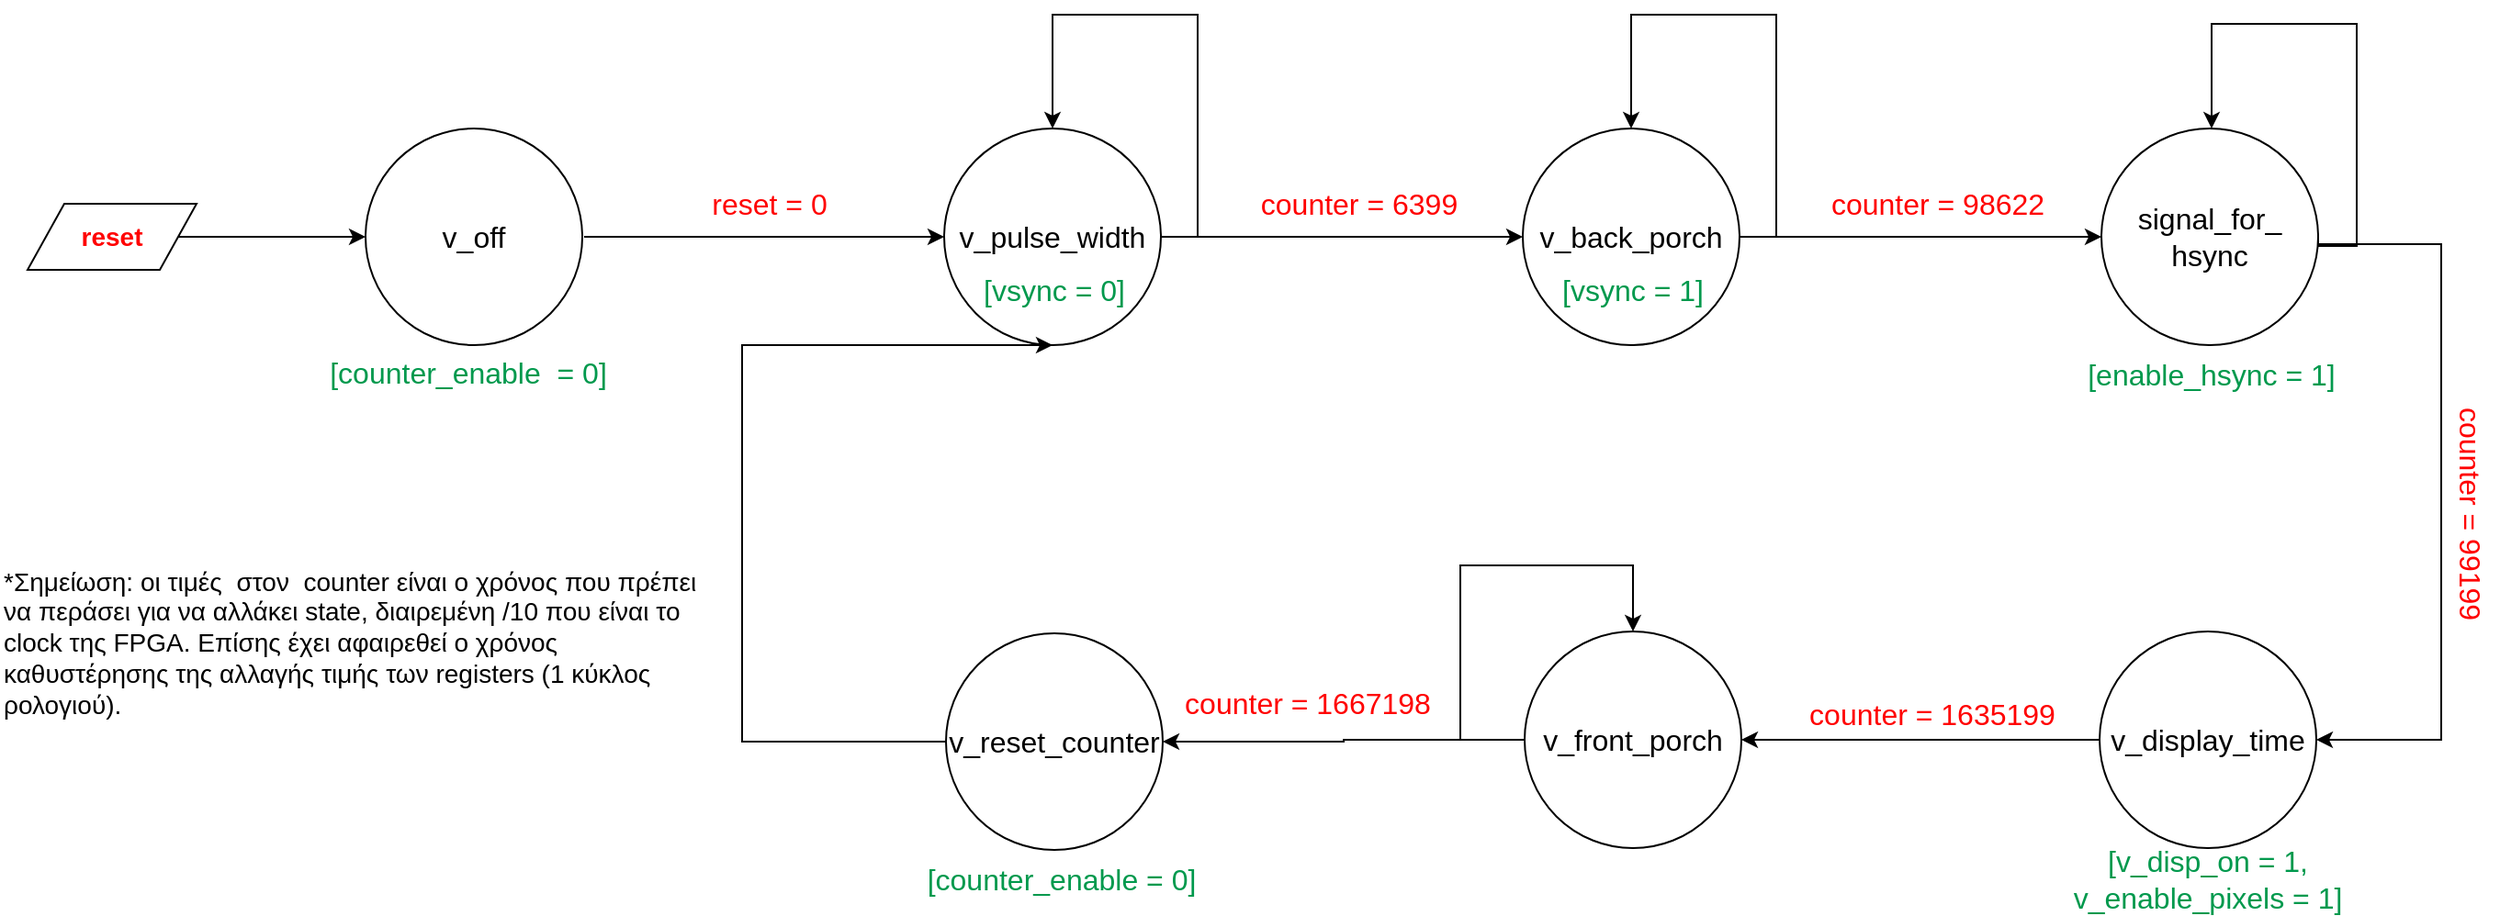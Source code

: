 <mxfile version="20.2.3" type="device"><diagram id="gK3Tvb7lYz1zMFmj6UZs" name="Page-1"><mxGraphModel dx="1673" dy="1018" grid="0" gridSize="10" guides="1" tooltips="1" connect="1" arrows="1" fold="1" page="1" pageScale="1" pageWidth="1654" pageHeight="2336" math="0" shadow="0"><root><mxCell id="0"/><mxCell id="1" parent="0"/><mxCell id="-99W1Dbos3U2I2d4pPuj-1" value="&lt;font style=&quot;font-size: 16px;&quot;&gt;v_off&lt;/font&gt;" style="ellipse;whiteSpace=wrap;html=1;aspect=fixed;" vertex="1" parent="1"><mxGeometry x="321" y="569" width="118" height="118" as="geometry"/></mxCell><mxCell id="-99W1Dbos3U2I2d4pPuj-2" value="&lt;font style=&quot;font-size: 16px;&quot;&gt;v_pulse_width&lt;/font&gt;" style="ellipse;whiteSpace=wrap;html=1;aspect=fixed;" vertex="1" parent="1"><mxGeometry x="636" y="569" width="118" height="118" as="geometry"/></mxCell><mxCell id="-99W1Dbos3U2I2d4pPuj-3" value="" style="endArrow=classic;html=1;rounded=0;" edge="1" parent="1" target="-99W1Dbos3U2I2d4pPuj-2"><mxGeometry width="50" height="50" relative="1" as="geometry"><mxPoint x="440" y="628" as="sourcePoint"/><mxPoint x="936" y="425" as="targetPoint"/></mxGeometry></mxCell><mxCell id="-99W1Dbos3U2I2d4pPuj-4" value="reset = 0" style="text;html=1;align=center;verticalAlign=middle;whiteSpace=wrap;rounded=0;fontSize=16;fontColor=#FF0000;" vertex="1" parent="1"><mxGeometry x="461" y="595" width="160" height="30" as="geometry"/></mxCell><mxCell id="-99W1Dbos3U2I2d4pPuj-5" value="&lt;b&gt;&lt;font color=&quot;#ff0000&quot; style=&quot;font-size: 14px;&quot;&gt;reset&lt;/font&gt;&lt;/b&gt;" style="shape=parallelogram;perimeter=parallelogramPerimeter;whiteSpace=wrap;html=1;fixedSize=1;" vertex="1" parent="1"><mxGeometry x="137" y="610" width="92" height="36" as="geometry"/></mxCell><mxCell id="-99W1Dbos3U2I2d4pPuj-6" value="" style="endArrow=classic;html=1;rounded=0;fontSize=14;fontColor=#FF0000;exitX=1;exitY=0.5;exitDx=0;exitDy=0;entryX=0;entryY=0.5;entryDx=0;entryDy=0;" edge="1" parent="1" source="-99W1Dbos3U2I2d4pPuj-5" target="-99W1Dbos3U2I2d4pPuj-1"><mxGeometry width="50" height="50" relative="1" as="geometry"><mxPoint x="800" y="438" as="sourcePoint"/><mxPoint x="850" y="388" as="targetPoint"/></mxGeometry></mxCell><mxCell id="-99W1Dbos3U2I2d4pPuj-7" value="&lt;font color=&quot;#00994d&quot; style=&quot;font-size: 16px;&quot;&gt;[vsync = 0]&lt;/font&gt;" style="text;html=1;strokeColor=none;fillColor=none;align=center;verticalAlign=middle;whiteSpace=wrap;rounded=0;fontSize=14;fontColor=#FF0000;" vertex="1" parent="1"><mxGeometry x="656" y="642" width="80" height="30" as="geometry"/></mxCell><mxCell id="-99W1Dbos3U2I2d4pPuj-8" style="edgeStyle=orthogonalEdgeStyle;rounded=0;orthogonalLoop=1;jettySize=auto;html=1;exitX=1;exitY=0.5;exitDx=0;exitDy=0;entryX=0.5;entryY=0;entryDx=0;entryDy=0;fontSize=16;fontColor=#00994D;" edge="1" parent="1" source="-99W1Dbos3U2I2d4pPuj-2" target="-99W1Dbos3U2I2d4pPuj-2"><mxGeometry relative="1" as="geometry"><Array as="points"><mxPoint x="774" y="628"/><mxPoint x="774" y="507"/><mxPoint x="695" y="507"/></Array></mxGeometry></mxCell><mxCell id="-99W1Dbos3U2I2d4pPuj-9" value="&lt;font style=&quot;font-size: 16px;&quot;&gt;v_back_porch&lt;/font&gt;" style="ellipse;whiteSpace=wrap;html=1;aspect=fixed;" vertex="1" parent="1"><mxGeometry x="951" y="569" width="118" height="118" as="geometry"/></mxCell><mxCell id="-99W1Dbos3U2I2d4pPuj-10" value="&lt;font color=&quot;#00994d&quot; style=&quot;font-size: 16px;&quot;&gt;[vsync = 1]&lt;/font&gt;" style="text;html=1;strokeColor=none;fillColor=none;align=center;verticalAlign=middle;whiteSpace=wrap;rounded=0;fontSize=14;fontColor=#FF0000;" vertex="1" parent="1"><mxGeometry x="971" y="642" width="80" height="30" as="geometry"/></mxCell><mxCell id="-99W1Dbos3U2I2d4pPuj-11" style="edgeStyle=orthogonalEdgeStyle;rounded=0;orthogonalLoop=1;jettySize=auto;html=1;exitX=1;exitY=0.5;exitDx=0;exitDy=0;entryX=0.5;entryY=0;entryDx=0;entryDy=0;fontSize=16;fontColor=#00994D;" edge="1" parent="1" source="-99W1Dbos3U2I2d4pPuj-9" target="-99W1Dbos3U2I2d4pPuj-9"><mxGeometry relative="1" as="geometry"><Array as="points"><mxPoint x="1089" y="628"/><mxPoint x="1089" y="507"/><mxPoint x="1010" y="507"/></Array></mxGeometry></mxCell><mxCell id="-99W1Dbos3U2I2d4pPuj-12" value="" style="endArrow=classic;html=1;rounded=0;exitX=1;exitY=0.5;exitDx=0;exitDy=0;entryX=0;entryY=0.5;entryDx=0;entryDy=0;" edge="1" parent="1" source="-99W1Dbos3U2I2d4pPuj-2" target="-99W1Dbos3U2I2d4pPuj-9"><mxGeometry width="50" height="50" relative="1" as="geometry"><mxPoint x="764" y="627.5" as="sourcePoint"/><mxPoint x="948" y="628" as="targetPoint"/></mxGeometry></mxCell><mxCell id="-99W1Dbos3U2I2d4pPuj-13" value="counter = 6399" style="text;html=1;align=center;verticalAlign=middle;whiteSpace=wrap;rounded=0;fontSize=16;fontColor=#FF0000;" vertex="1" parent="1"><mxGeometry x="782" y="595" width="160" height="30" as="geometry"/></mxCell><mxCell id="-99W1Dbos3U2I2d4pPuj-14" style="edgeStyle=orthogonalEdgeStyle;rounded=0;orthogonalLoop=1;jettySize=auto;html=1;entryX=1;entryY=0.5;entryDx=0;entryDy=0;fontSize=16;fontColor=#00994D;exitX=1;exitY=0.5;exitDx=0;exitDy=0;" edge="1" parent="1" source="-99W1Dbos3U2I2d4pPuj-15" target="-99W1Dbos3U2I2d4pPuj-21"><mxGeometry relative="1" as="geometry"><Array as="points"><mxPoint x="1384" y="632"/><mxPoint x="1451" y="632"/><mxPoint x="1451" y="902"/></Array></mxGeometry></mxCell><mxCell id="-99W1Dbos3U2I2d4pPuj-15" value="&lt;font style=&quot;font-size: 16px;&quot;&gt;signal_for_&lt;br&gt;hsync&lt;br&gt;&lt;/font&gt;" style="ellipse;whiteSpace=wrap;html=1;aspect=fixed;" vertex="1" parent="1"><mxGeometry x="1266" y="569" width="118" height="118" as="geometry"/></mxCell><mxCell id="-99W1Dbos3U2I2d4pPuj-16" value="&lt;font color=&quot;#00994d&quot; style=&quot;font-size: 16px;&quot;&gt;[enable_hsync = 1]&lt;br&gt;&lt;/font&gt;" style="text;html=1;strokeColor=none;fillColor=none;align=center;verticalAlign=middle;whiteSpace=wrap;rounded=0;fontSize=14;fontColor=#FF0000;" vertex="1" parent="1"><mxGeometry x="1257.25" y="688" width="137.75" height="30" as="geometry"/></mxCell><mxCell id="-99W1Dbos3U2I2d4pPuj-17" value="" style="endArrow=classic;html=1;rounded=0;exitX=1;exitY=0.5;exitDx=0;exitDy=0;entryX=0;entryY=0.5;entryDx=0;entryDy=0;" edge="1" parent="1" target="-99W1Dbos3U2I2d4pPuj-15"><mxGeometry width="50" height="50" relative="1" as="geometry"><mxPoint x="1069" y="628" as="sourcePoint"/><mxPoint x="1263" y="628" as="targetPoint"/></mxGeometry></mxCell><mxCell id="-99W1Dbos3U2I2d4pPuj-18" value="counter = 98622" style="text;html=1;align=center;verticalAlign=middle;whiteSpace=wrap;rounded=0;fontSize=16;fontColor=#FF0000;" vertex="1" parent="1"><mxGeometry x="1097" y="595" width="160" height="30" as="geometry"/></mxCell><mxCell id="-99W1Dbos3U2I2d4pPuj-19" style="edgeStyle=orthogonalEdgeStyle;rounded=0;orthogonalLoop=1;jettySize=auto;html=1;fontSize=16;fontColor=#00994D;" edge="1" parent="1" source="-99W1Dbos3U2I2d4pPuj-15" target="-99W1Dbos3U2I2d4pPuj-15"><mxGeometry relative="1" as="geometry"><Array as="points"><mxPoint x="1405" y="633"/><mxPoint x="1405" y="512"/><mxPoint x="1326" y="512"/></Array><mxPoint x="1385" y="633" as="sourcePoint"/><mxPoint x="1326" y="569" as="targetPoint"/></mxGeometry></mxCell><mxCell id="-99W1Dbos3U2I2d4pPuj-20" style="edgeStyle=orthogonalEdgeStyle;rounded=0;orthogonalLoop=1;jettySize=auto;html=1;fontSize=16;fontColor=#00994D;" edge="1" parent="1" source="-99W1Dbos3U2I2d4pPuj-21" target="-99W1Dbos3U2I2d4pPuj-25"><mxGeometry relative="1" as="geometry"/></mxCell><mxCell id="-99W1Dbos3U2I2d4pPuj-21" value="&lt;font style=&quot;font-size: 16px;&quot;&gt;v_display_time&lt;/font&gt;" style="ellipse;whiteSpace=wrap;html=1;aspect=fixed;" vertex="1" parent="1"><mxGeometry x="1265" y="843" width="118" height="118" as="geometry"/></mxCell><mxCell id="-99W1Dbos3U2I2d4pPuj-22" value="counter = 99199" style="text;html=1;align=center;verticalAlign=middle;whiteSpace=wrap;rounded=0;fontSize=16;fontColor=#FF0000;rotation=90;" vertex="1" parent="1"><mxGeometry x="1387" y="764" width="160" height="30" as="geometry"/></mxCell><mxCell id="-99W1Dbos3U2I2d4pPuj-24" style="edgeStyle=orthogonalEdgeStyle;rounded=0;orthogonalLoop=1;jettySize=auto;html=1;fontSize=16;fontColor=#00994D;entryX=0.5;entryY=0;entryDx=0;entryDy=0;" edge="1" parent="1" source="-99W1Dbos3U2I2d4pPuj-25" target="-99W1Dbos3U2I2d4pPuj-25"><mxGeometry relative="1" as="geometry"><mxPoint x="934" y="771" as="targetPoint"/><Array as="points"><mxPoint x="917" y="902"/><mxPoint x="917" y="807"/><mxPoint x="1011" y="807"/></Array></mxGeometry></mxCell><mxCell id="-99W1Dbos3U2I2d4pPuj-32" style="edgeStyle=orthogonalEdgeStyle;rounded=0;orthogonalLoop=1;jettySize=auto;html=1;entryX=1;entryY=0.5;entryDx=0;entryDy=0;" edge="1" parent="1" source="-99W1Dbos3U2I2d4pPuj-25" target="-99W1Dbos3U2I2d4pPuj-31"><mxGeometry relative="1" as="geometry"/></mxCell><mxCell id="-99W1Dbos3U2I2d4pPuj-25" value="&lt;font style=&quot;font-size: 16px;&quot;&gt;v_front_porch&lt;/font&gt;" style="ellipse;whiteSpace=wrap;html=1;aspect=fixed;" vertex="1" parent="1"><mxGeometry x="952" y="843" width="118" height="118" as="geometry"/></mxCell><mxCell id="-99W1Dbos3U2I2d4pPuj-26" value="counter = 1635199" style="text;html=1;align=center;verticalAlign=middle;whiteSpace=wrap;rounded=0;fontSize=16;fontColor=#FF0000;" vertex="1" parent="1"><mxGeometry x="1094" y="873" width="160" height="30" as="geometry"/></mxCell><mxCell id="-99W1Dbos3U2I2d4pPuj-27" value="&lt;font color=&quot;#00994d&quot; style=&quot;font-size: 16px;&quot;&gt;[counter_enable = 0]&lt;/font&gt;" style="text;html=1;strokeColor=none;fillColor=none;align=center;verticalAlign=middle;whiteSpace=wrap;rounded=0;fontSize=14;fontColor=#FF0000;" vertex="1" parent="1"><mxGeometry x="621" y="963" width="158" height="30" as="geometry"/></mxCell><mxCell id="-99W1Dbos3U2I2d4pPuj-28" value="&lt;font color=&quot;#00994d&quot; style=&quot;font-size: 16px;&quot;&gt;[counter_enable&amp;nbsp; = 0]&lt;/font&gt;" style="text;html=1;strokeColor=none;fillColor=none;align=center;verticalAlign=middle;whiteSpace=wrap;rounded=0;fontSize=14;fontColor=#FF0000;" vertex="1" parent="1"><mxGeometry x="293" y="687" width="168" height="30" as="geometry"/></mxCell><mxCell id="-99W1Dbos3U2I2d4pPuj-29" value="&lt;font color=&quot;#00994d&quot; style=&quot;font-size: 16px;&quot;&gt;[v_disp_on = 1,&lt;br&gt;v_enable_pixels = 1]&lt;/font&gt;" style="text;html=1;strokeColor=none;fillColor=none;align=center;verticalAlign=middle;whiteSpace=wrap;rounded=0;fontSize=14;fontColor=#FF0000;" vertex="1" parent="1"><mxGeometry x="1245" y="963" width="158" height="30" as="geometry"/></mxCell><mxCell id="-99W1Dbos3U2I2d4pPuj-30" value="counter = 1667198" style="text;html=1;align=center;verticalAlign=middle;whiteSpace=wrap;rounded=0;fontSize=16;fontColor=#FF0000;" vertex="1" parent="1"><mxGeometry x="754" y="867" width="160" height="30" as="geometry"/></mxCell><mxCell id="-99W1Dbos3U2I2d4pPuj-33" style="edgeStyle=orthogonalEdgeStyle;rounded=0;orthogonalLoop=1;jettySize=auto;html=1;entryX=0.5;entryY=1;entryDx=0;entryDy=0;" edge="1" parent="1" source="-99W1Dbos3U2I2d4pPuj-31" target="-99W1Dbos3U2I2d4pPuj-2"><mxGeometry relative="1" as="geometry"><mxPoint x="526" y="674" as="targetPoint"/><Array as="points"><mxPoint x="526" y="903"/><mxPoint x="526" y="687"/></Array></mxGeometry></mxCell><mxCell id="-99W1Dbos3U2I2d4pPuj-31" value="&lt;font style=&quot;font-size: 16px;&quot;&gt;v_reset_counter&lt;/font&gt;" style="ellipse;whiteSpace=wrap;html=1;aspect=fixed;" vertex="1" parent="1"><mxGeometry x="637" y="844" width="118" height="118" as="geometry"/></mxCell><mxCell id="-99W1Dbos3U2I2d4pPuj-34" value="&lt;font style=&quot;font-size: 14px;&quot;&gt;*Σημείωση: οι τιμές&amp;nbsp; στον&amp;nbsp; counter είναι ο χρόνος που πρέπει να περάσει για να αλλάκει state, διαιρεμένη /10 που είναι το clock της FPGA. Επίσης έχει αφαιρεθεί ο χρόνος καθυστέρησης της αλλαγής τιμής των registers (1 κύκλος ρολογιού).&lt;/font&gt;" style="text;html=1;strokeColor=none;fillColor=none;align=left;verticalAlign=middle;whiteSpace=wrap;rounded=0;" vertex="1" parent="1"><mxGeometry x="122" y="758" width="383" height="181" as="geometry"/></mxCell></root></mxGraphModel></diagram></mxfile>